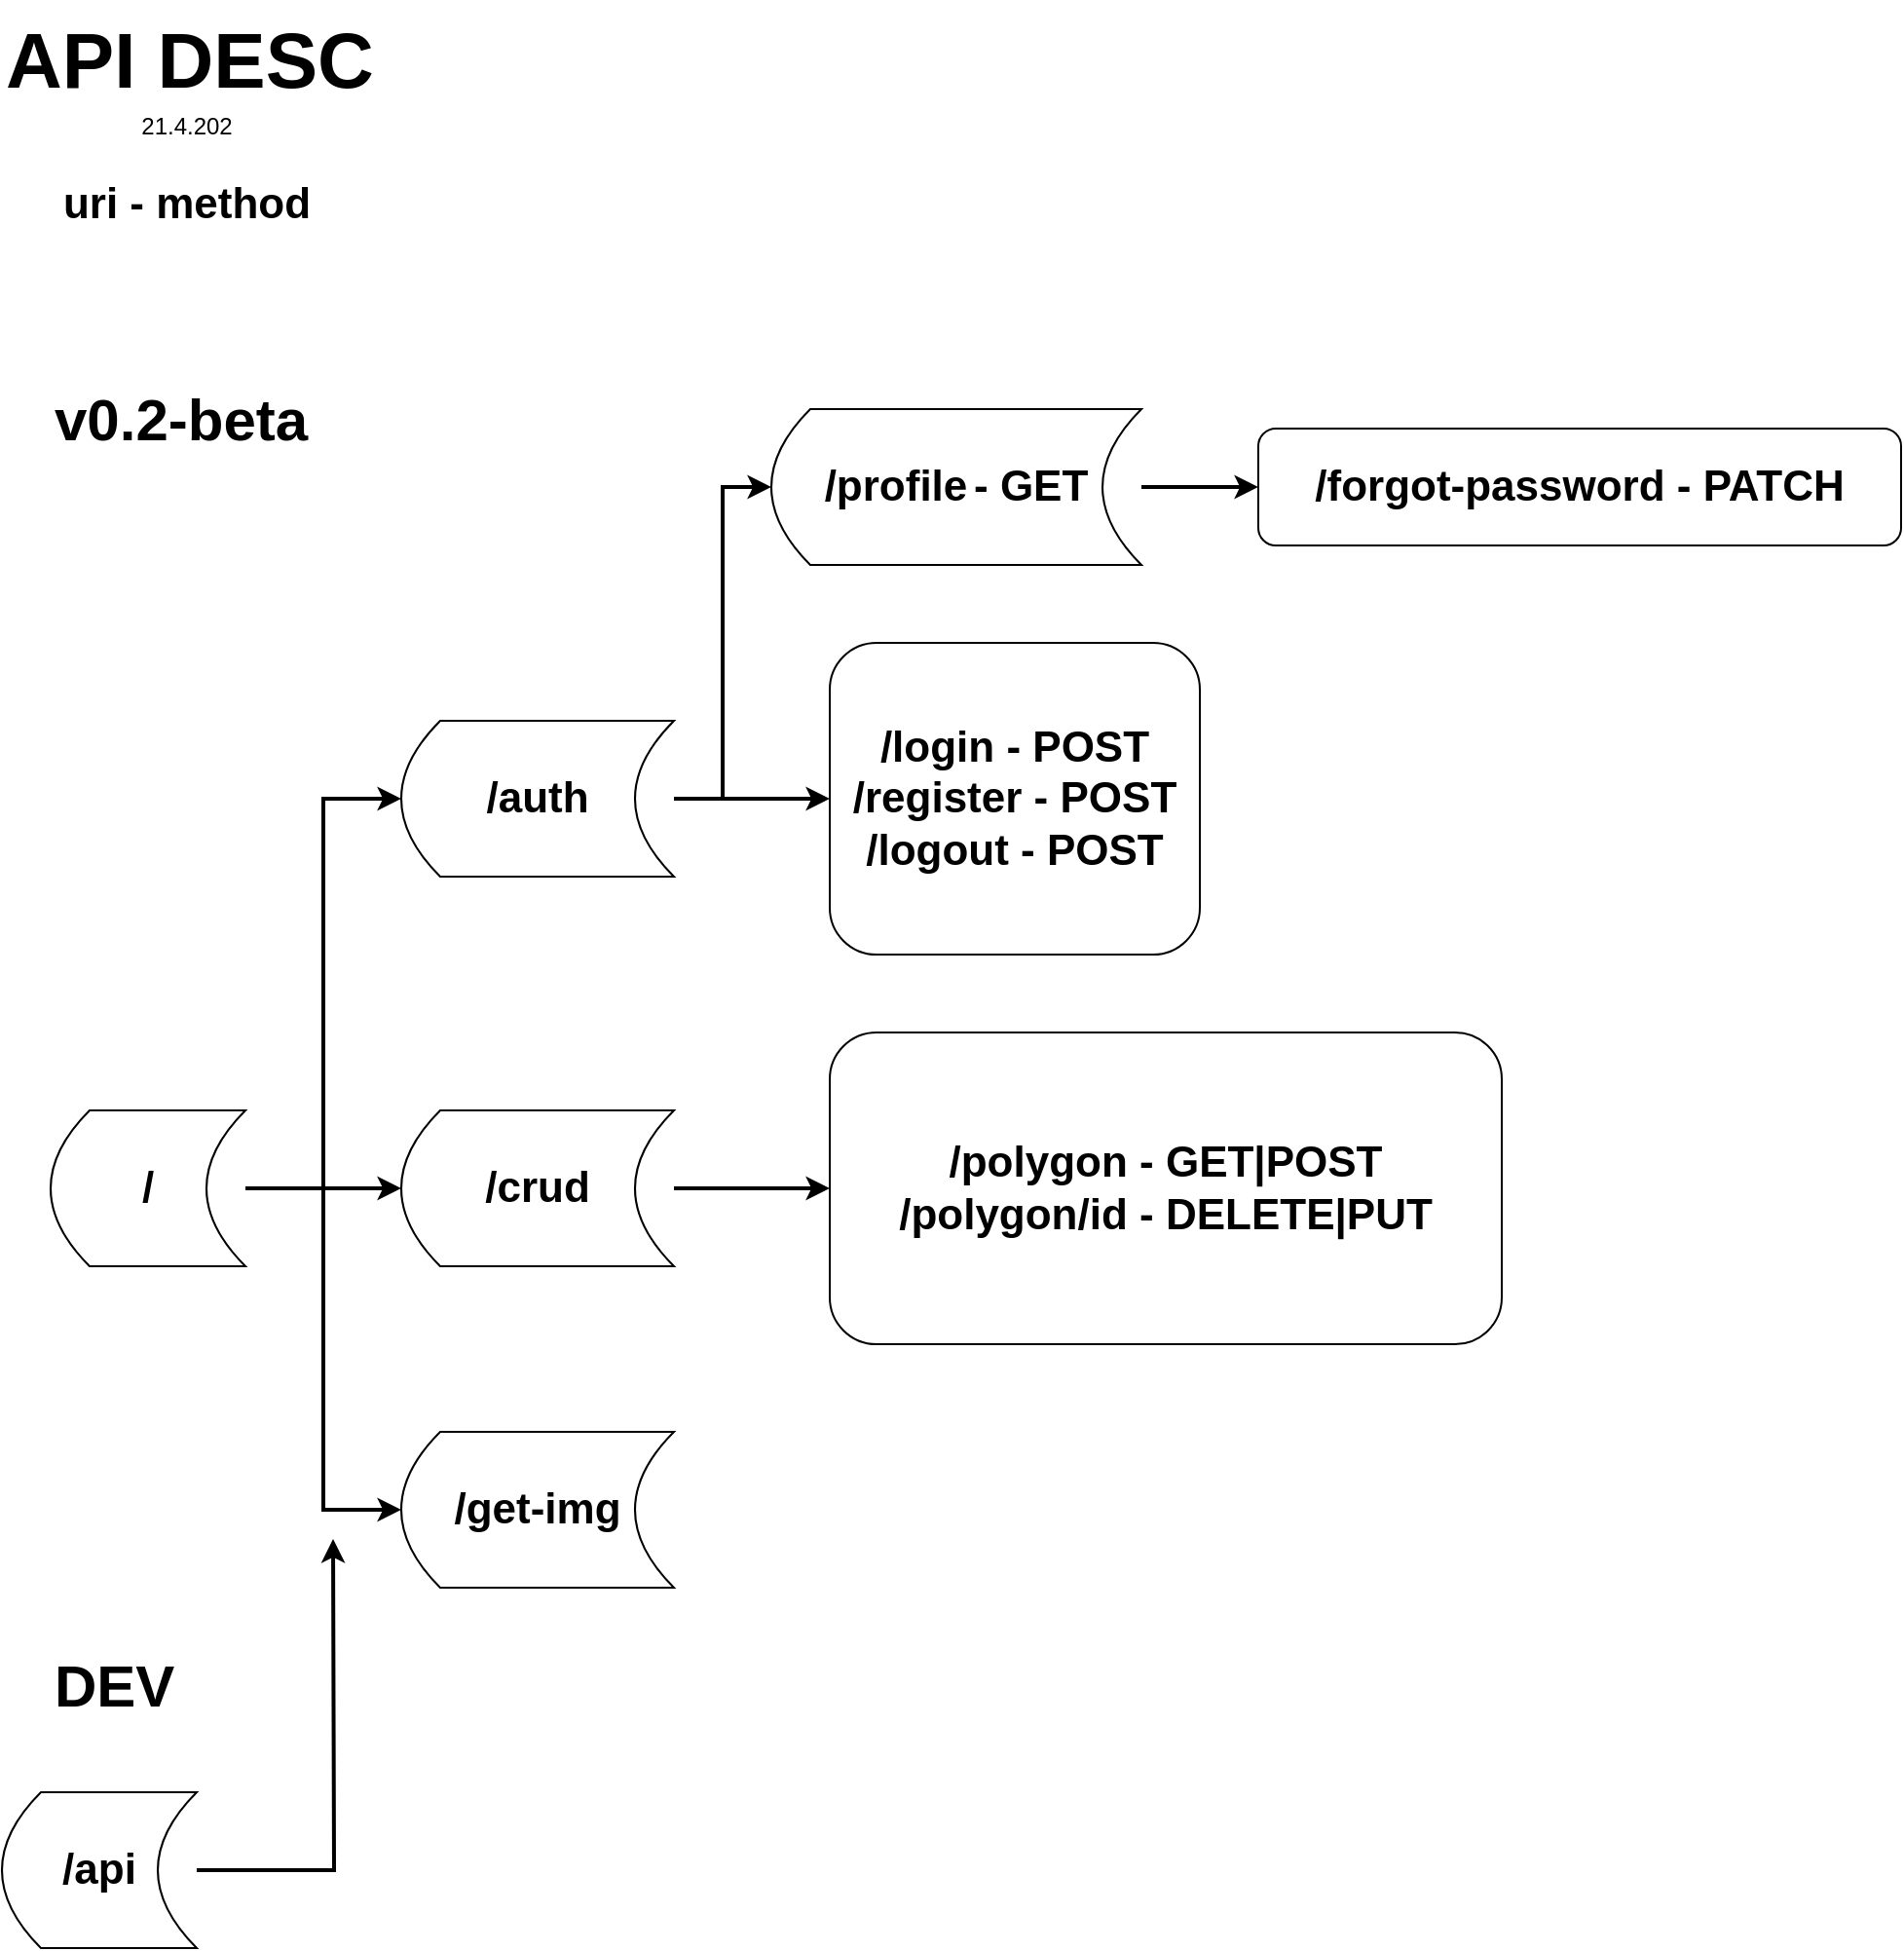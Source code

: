 <mxfile version="26.2.8">
  <diagram name="Page-1" id="rPAVAIUXwrp3NtVOFYdb">
    <mxGraphModel dx="1428" dy="769" grid="1" gridSize="10" guides="1" tooltips="1" connect="1" arrows="1" fold="1" page="1" pageScale="1" pageWidth="827" pageHeight="1169" math="0" shadow="0">
      <root>
        <mxCell id="0" />
        <mxCell id="1" parent="0" />
        <mxCell id="pG2lrTUrzMcpjXLxko55-1" value="&lt;div align=&quot;left&quot;&gt;&lt;b&gt;&lt;font style=&quot;font-size: 40px;&quot;&gt;API DESC&lt;/font&gt;&lt;/b&gt;&lt;/div&gt;" style="text;html=1;align=left;verticalAlign=middle;whiteSpace=wrap;rounded=0;" vertex="1" parent="1">
          <mxGeometry x="40" width="250" height="60" as="geometry" />
        </mxCell>
        <mxCell id="pG2lrTUrzMcpjXLxko55-2" value="21.4.202" style="text;html=1;align=center;verticalAlign=middle;whiteSpace=wrap;rounded=0;" vertex="1" parent="1">
          <mxGeometry x="40" y="50" width="190" height="30" as="geometry" />
        </mxCell>
        <mxCell id="pG2lrTUrzMcpjXLxko55-3" value="&lt;div align=&quot;left&quot;&gt;&lt;font style=&quot;font-size: 30px;&quot;&gt;&lt;b&gt;v0.2-beta&lt;/b&gt;&lt;/font&gt;&lt;/div&gt;" style="text;html=1;align=left;verticalAlign=middle;whiteSpace=wrap;rounded=0;" vertex="1" parent="1">
          <mxGeometry x="65" y="200" width="140" height="30" as="geometry" />
        </mxCell>
        <mxCell id="pG2lrTUrzMcpjXLxko55-12" style="edgeStyle=orthogonalEdgeStyle;rounded=0;orthogonalLoop=1;jettySize=auto;html=1;entryX=0;entryY=0.5;entryDx=0;entryDy=0;strokeWidth=2;" edge="1" parent="1" source="pG2lrTUrzMcpjXLxko55-8" target="pG2lrTUrzMcpjXLxko55-9">
          <mxGeometry relative="1" as="geometry" />
        </mxCell>
        <mxCell id="pG2lrTUrzMcpjXLxko55-13" style="edgeStyle=orthogonalEdgeStyle;rounded=0;orthogonalLoop=1;jettySize=auto;html=1;entryX=0;entryY=0.5;entryDx=0;entryDy=0;strokeWidth=2;" edge="1" parent="1" source="pG2lrTUrzMcpjXLxko55-8" target="pG2lrTUrzMcpjXLxko55-10">
          <mxGeometry relative="1" as="geometry" />
        </mxCell>
        <mxCell id="pG2lrTUrzMcpjXLxko55-14" style="edgeStyle=orthogonalEdgeStyle;rounded=0;orthogonalLoop=1;jettySize=auto;html=1;entryX=0;entryY=0.5;entryDx=0;entryDy=0;strokeWidth=2;" edge="1" parent="1" source="pG2lrTUrzMcpjXLxko55-8" target="pG2lrTUrzMcpjXLxko55-11">
          <mxGeometry relative="1" as="geometry" />
        </mxCell>
        <mxCell id="pG2lrTUrzMcpjXLxko55-8" value="&lt;b&gt;&lt;font style=&quot;font-size: 22px;&quot;&gt;/&lt;/font&gt;&lt;/b&gt;" style="shape=dataStorage;whiteSpace=wrap;html=1;fixedSize=1;" vertex="1" parent="1">
          <mxGeometry x="65" y="570" width="100" height="80" as="geometry" />
        </mxCell>
        <mxCell id="pG2lrTUrzMcpjXLxko55-17" style="edgeStyle=orthogonalEdgeStyle;rounded=0;orthogonalLoop=1;jettySize=auto;html=1;entryX=0;entryY=0.5;entryDx=0;entryDy=0;strokeWidth=2;" edge="1" parent="1" source="pG2lrTUrzMcpjXLxko55-9" target="pG2lrTUrzMcpjXLxko55-16">
          <mxGeometry relative="1" as="geometry" />
        </mxCell>
        <mxCell id="pG2lrTUrzMcpjXLxko55-25" style="edgeStyle=orthogonalEdgeStyle;rounded=0;orthogonalLoop=1;jettySize=auto;html=1;entryX=0;entryY=0.5;entryDx=0;entryDy=0;strokeWidth=2;" edge="1" parent="1" source="pG2lrTUrzMcpjXLxko55-9" target="pG2lrTUrzMcpjXLxko55-23">
          <mxGeometry relative="1" as="geometry" />
        </mxCell>
        <mxCell id="pG2lrTUrzMcpjXLxko55-9" value="&lt;b&gt;&lt;font style=&quot;font-size: 22px;&quot;&gt;/auth&lt;/font&gt;&lt;/b&gt;" style="shape=dataStorage;whiteSpace=wrap;html=1;fixedSize=1;" vertex="1" parent="1">
          <mxGeometry x="245" y="370" width="140" height="80" as="geometry" />
        </mxCell>
        <mxCell id="pG2lrTUrzMcpjXLxko55-31" style="edgeStyle=orthogonalEdgeStyle;rounded=0;orthogonalLoop=1;jettySize=auto;html=1;entryX=0;entryY=0.5;entryDx=0;entryDy=0;strokeWidth=2;" edge="1" parent="1" source="pG2lrTUrzMcpjXLxko55-10" target="pG2lrTUrzMcpjXLxko55-30">
          <mxGeometry relative="1" as="geometry" />
        </mxCell>
        <mxCell id="pG2lrTUrzMcpjXLxko55-10" value="&lt;b&gt;&lt;font style=&quot;font-size: 22px;&quot;&gt;/crud&lt;/font&gt;&lt;/b&gt;" style="shape=dataStorage;whiteSpace=wrap;html=1;fixedSize=1;" vertex="1" parent="1">
          <mxGeometry x="245" y="570" width="140" height="80" as="geometry" />
        </mxCell>
        <mxCell id="pG2lrTUrzMcpjXLxko55-11" value="&lt;b&gt;&lt;font style=&quot;font-size: 22px;&quot;&gt;/get-img&lt;/font&gt;&lt;/b&gt;" style="shape=dataStorage;whiteSpace=wrap;html=1;fixedSize=1;" vertex="1" parent="1">
          <mxGeometry x="245" y="735" width="140" height="80" as="geometry" />
        </mxCell>
        <mxCell id="pG2lrTUrzMcpjXLxko55-27" style="edgeStyle=orthogonalEdgeStyle;rounded=0;orthogonalLoop=1;jettySize=auto;html=1;entryX=0;entryY=0.5;entryDx=0;entryDy=0;strokeWidth=2;" edge="1" parent="1" source="pG2lrTUrzMcpjXLxko55-16" target="pG2lrTUrzMcpjXLxko55-26">
          <mxGeometry relative="1" as="geometry" />
        </mxCell>
        <mxCell id="pG2lrTUrzMcpjXLxko55-16" value="&lt;b&gt;&lt;font style=&quot;font-size: 22px;&quot;&gt;/profile&lt;/font&gt; &lt;font style=&quot;font-size: 22px;&quot;&gt;- GET&lt;/font&gt;&lt;/b&gt;" style="shape=dataStorage;whiteSpace=wrap;html=1;fixedSize=1;" vertex="1" parent="1">
          <mxGeometry x="435" y="210" width="190" height="80" as="geometry" />
        </mxCell>
        <mxCell id="pG2lrTUrzMcpjXLxko55-23" value="&lt;div&gt;&lt;b&gt;&lt;font style=&quot;font-size: 22px;&quot;&gt;/login - POST&lt;/font&gt;&lt;/b&gt;&lt;/div&gt;&lt;div&gt;&lt;b&gt;&lt;font style=&quot;font-size: 22px;&quot;&gt;/register - POST&lt;/font&gt;&lt;/b&gt;&lt;/div&gt;&lt;div&gt;&lt;b&gt;&lt;font style=&quot;font-size: 22px;&quot;&gt;/logout - POST&lt;/font&gt;&lt;/b&gt;&lt;/div&gt;" style="rounded=1;whiteSpace=wrap;html=1;" vertex="1" parent="1">
          <mxGeometry x="465" y="330" width="190" height="160" as="geometry" />
        </mxCell>
        <mxCell id="pG2lrTUrzMcpjXLxko55-26" value="&lt;b&gt;&lt;font style=&quot;font-size: 22px;&quot;&gt;/forgot-password&lt;/font&gt;&lt;font style=&quot;font-size: 22px;&quot;&gt; - PATCH&lt;/font&gt;&lt;/b&gt;" style="rounded=1;whiteSpace=wrap;html=1;" vertex="1" parent="1">
          <mxGeometry x="685" y="220" width="330" height="60" as="geometry" />
        </mxCell>
        <mxCell id="pG2lrTUrzMcpjXLxko55-28" value="&lt;b&gt;&lt;font style=&quot;font-size: 22px;&quot;&gt;uri - method&lt;/font&gt;&lt;/b&gt;" style="text;html=1;align=center;verticalAlign=middle;whiteSpace=wrap;rounded=0;" vertex="1" parent="1">
          <mxGeometry x="70" y="90" width="130" height="30" as="geometry" />
        </mxCell>
        <mxCell id="pG2lrTUrzMcpjXLxko55-30" value="&lt;div&gt;&lt;b&gt;&lt;font style=&quot;font-size: 22px;&quot;&gt;/polygon - GET|POST&lt;/font&gt;&lt;/b&gt;&lt;/div&gt;&lt;div&gt;&lt;b&gt;&lt;font style=&quot;font-size: 22px;&quot;&gt;/polygon/id - DELETE|PUT&lt;/font&gt;&lt;/b&gt;&lt;/div&gt;" style="rounded=1;whiteSpace=wrap;html=1;" vertex="1" parent="1">
          <mxGeometry x="465" y="530" width="345" height="160" as="geometry" />
        </mxCell>
        <mxCell id="pG2lrTUrzMcpjXLxko55-32" value="&lt;font style=&quot;font-size: 30px;&quot;&gt;&lt;b&gt;&lt;font&gt;DEV&lt;/font&gt;&lt;/b&gt;&lt;/font&gt;" style="text;html=1;align=left;verticalAlign=middle;whiteSpace=wrap;rounded=0;" vertex="1" parent="1">
          <mxGeometry x="65" y="850" width="140" height="30" as="geometry" />
        </mxCell>
        <mxCell id="pG2lrTUrzMcpjXLxko55-36" style="edgeStyle=orthogonalEdgeStyle;rounded=0;orthogonalLoop=1;jettySize=auto;html=1;strokeWidth=2;" edge="1" parent="1" source="pG2lrTUrzMcpjXLxko55-35">
          <mxGeometry relative="1" as="geometry">
            <mxPoint x="210" y="790" as="targetPoint" />
          </mxGeometry>
        </mxCell>
        <mxCell id="pG2lrTUrzMcpjXLxko55-35" value="&lt;b&gt;&lt;font style=&quot;font-size: 22px;&quot;&gt;/api&lt;/font&gt;&lt;/b&gt;" style="shape=dataStorage;whiteSpace=wrap;html=1;fixedSize=1;" vertex="1" parent="1">
          <mxGeometry x="40" y="920" width="100" height="80" as="geometry" />
        </mxCell>
      </root>
    </mxGraphModel>
  </diagram>
</mxfile>
